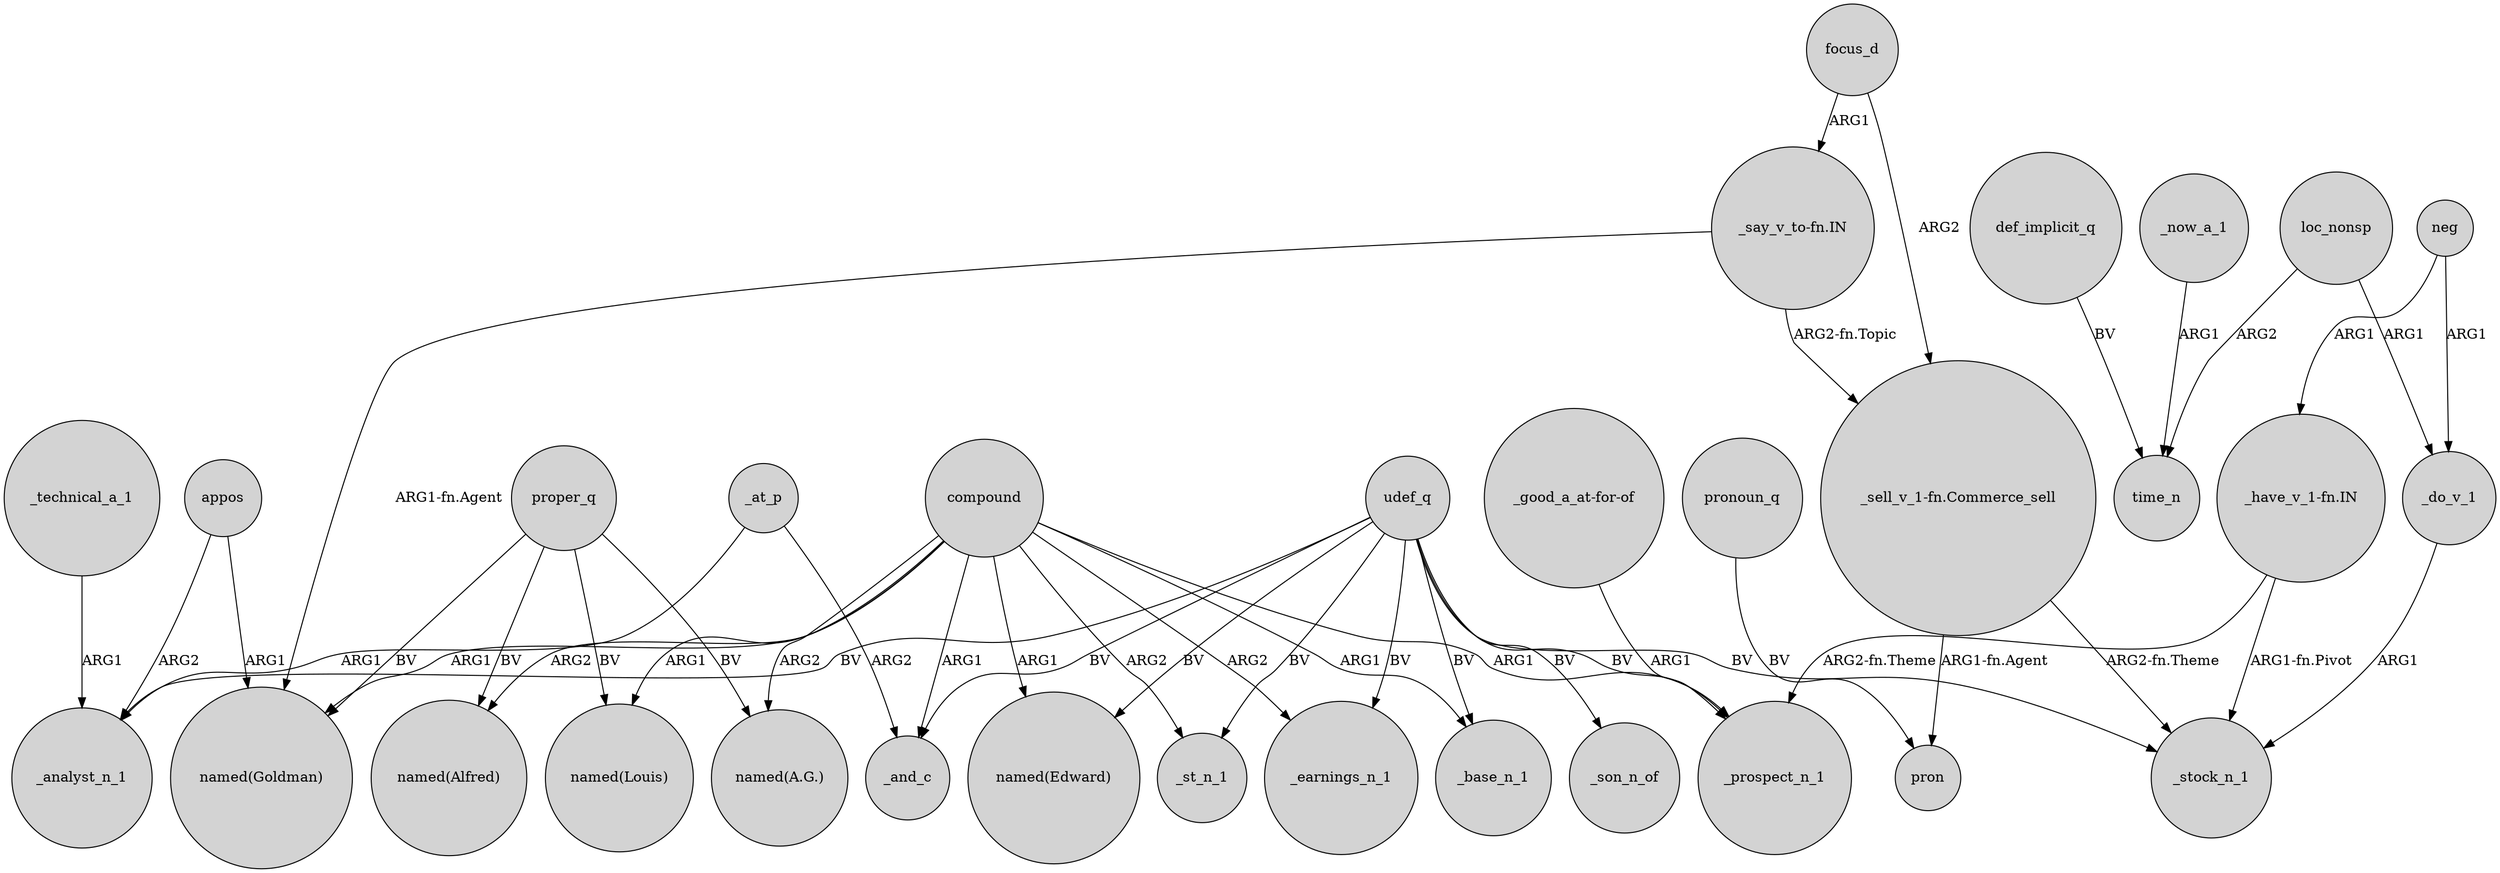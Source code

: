 digraph {
	node [shape=circle style=filled]
	udef_q -> "named(Edward)" [label=BV]
	_technical_a_1 -> _analyst_n_1 [label=ARG1]
	loc_nonsp -> _do_v_1 [label=ARG1]
	appos -> "named(Goldman)" [label=ARG1]
	proper_q -> "named(Louis)" [label=BV]
	neg -> "_have_v_1-fn.IN" [label=ARG1]
	"_say_v_to-fn.IN" -> "named(Goldman)" [label="ARG1-fn.Agent"]
	compound -> "named(Edward)" [label=ARG1]
	"_have_v_1-fn.IN" -> _prospect_n_1 [label="ARG2-fn.Theme"]
	udef_q -> _st_n_1 [label=BV]
	focus_d -> "_sell_v_1-fn.Commerce_sell" [label=ARG2]
	proper_q -> "named(Alfred)" [label=BV]
	udef_q -> _earnings_n_1 [label=BV]
	"_have_v_1-fn.IN" -> _stock_n_1 [label="ARG1-fn.Pivot"]
	proper_q -> "named(A.G.)" [label=BV]
	udef_q -> _base_n_1 [label=BV]
	focus_d -> "_say_v_to-fn.IN" [label=ARG1]
	_do_v_1 -> _stock_n_1 [label=ARG1]
	loc_nonsp -> time_n [label=ARG2]
	"_good_a_at-for-of" -> _prospect_n_1 [label=ARG1]
	compound -> "named(Louis)" [label=ARG1]
	compound -> _st_n_1 [label=ARG2]
	"_say_v_to-fn.IN" -> "_sell_v_1-fn.Commerce_sell" [label="ARG2-fn.Topic"]
	proper_q -> "named(Goldman)" [label=BV]
	compound -> "named(Alfred)" [label=ARG2]
	pronoun_q -> pron [label=BV]
	_at_p -> _analyst_n_1 [label=ARG1]
	appos -> _analyst_n_1 [label=ARG2]
	udef_q -> _stock_n_1 [label=BV]
	udef_q -> _son_n_of [label=BV]
	neg -> _do_v_1 [label=ARG1]
	compound -> "named(A.G.)" [label=ARG2]
	_now_a_1 -> time_n [label=ARG1]
	compound -> _and_c [label=ARG1]
	"_sell_v_1-fn.Commerce_sell" -> _stock_n_1 [label="ARG2-fn.Theme"]
	"_sell_v_1-fn.Commerce_sell" -> pron [label="ARG1-fn.Agent"]
	compound -> "named(Goldman)" [label=ARG1]
	compound -> _earnings_n_1 [label=ARG2]
	udef_q -> _and_c [label=BV]
	compound -> _base_n_1 [label=ARG1]
	_at_p -> _and_c [label=ARG2]
	udef_q -> _prospect_n_1 [label=BV]
	udef_q -> _analyst_n_1 [label=BV]
	def_implicit_q -> time_n [label=BV]
	compound -> _prospect_n_1 [label=ARG1]
}
